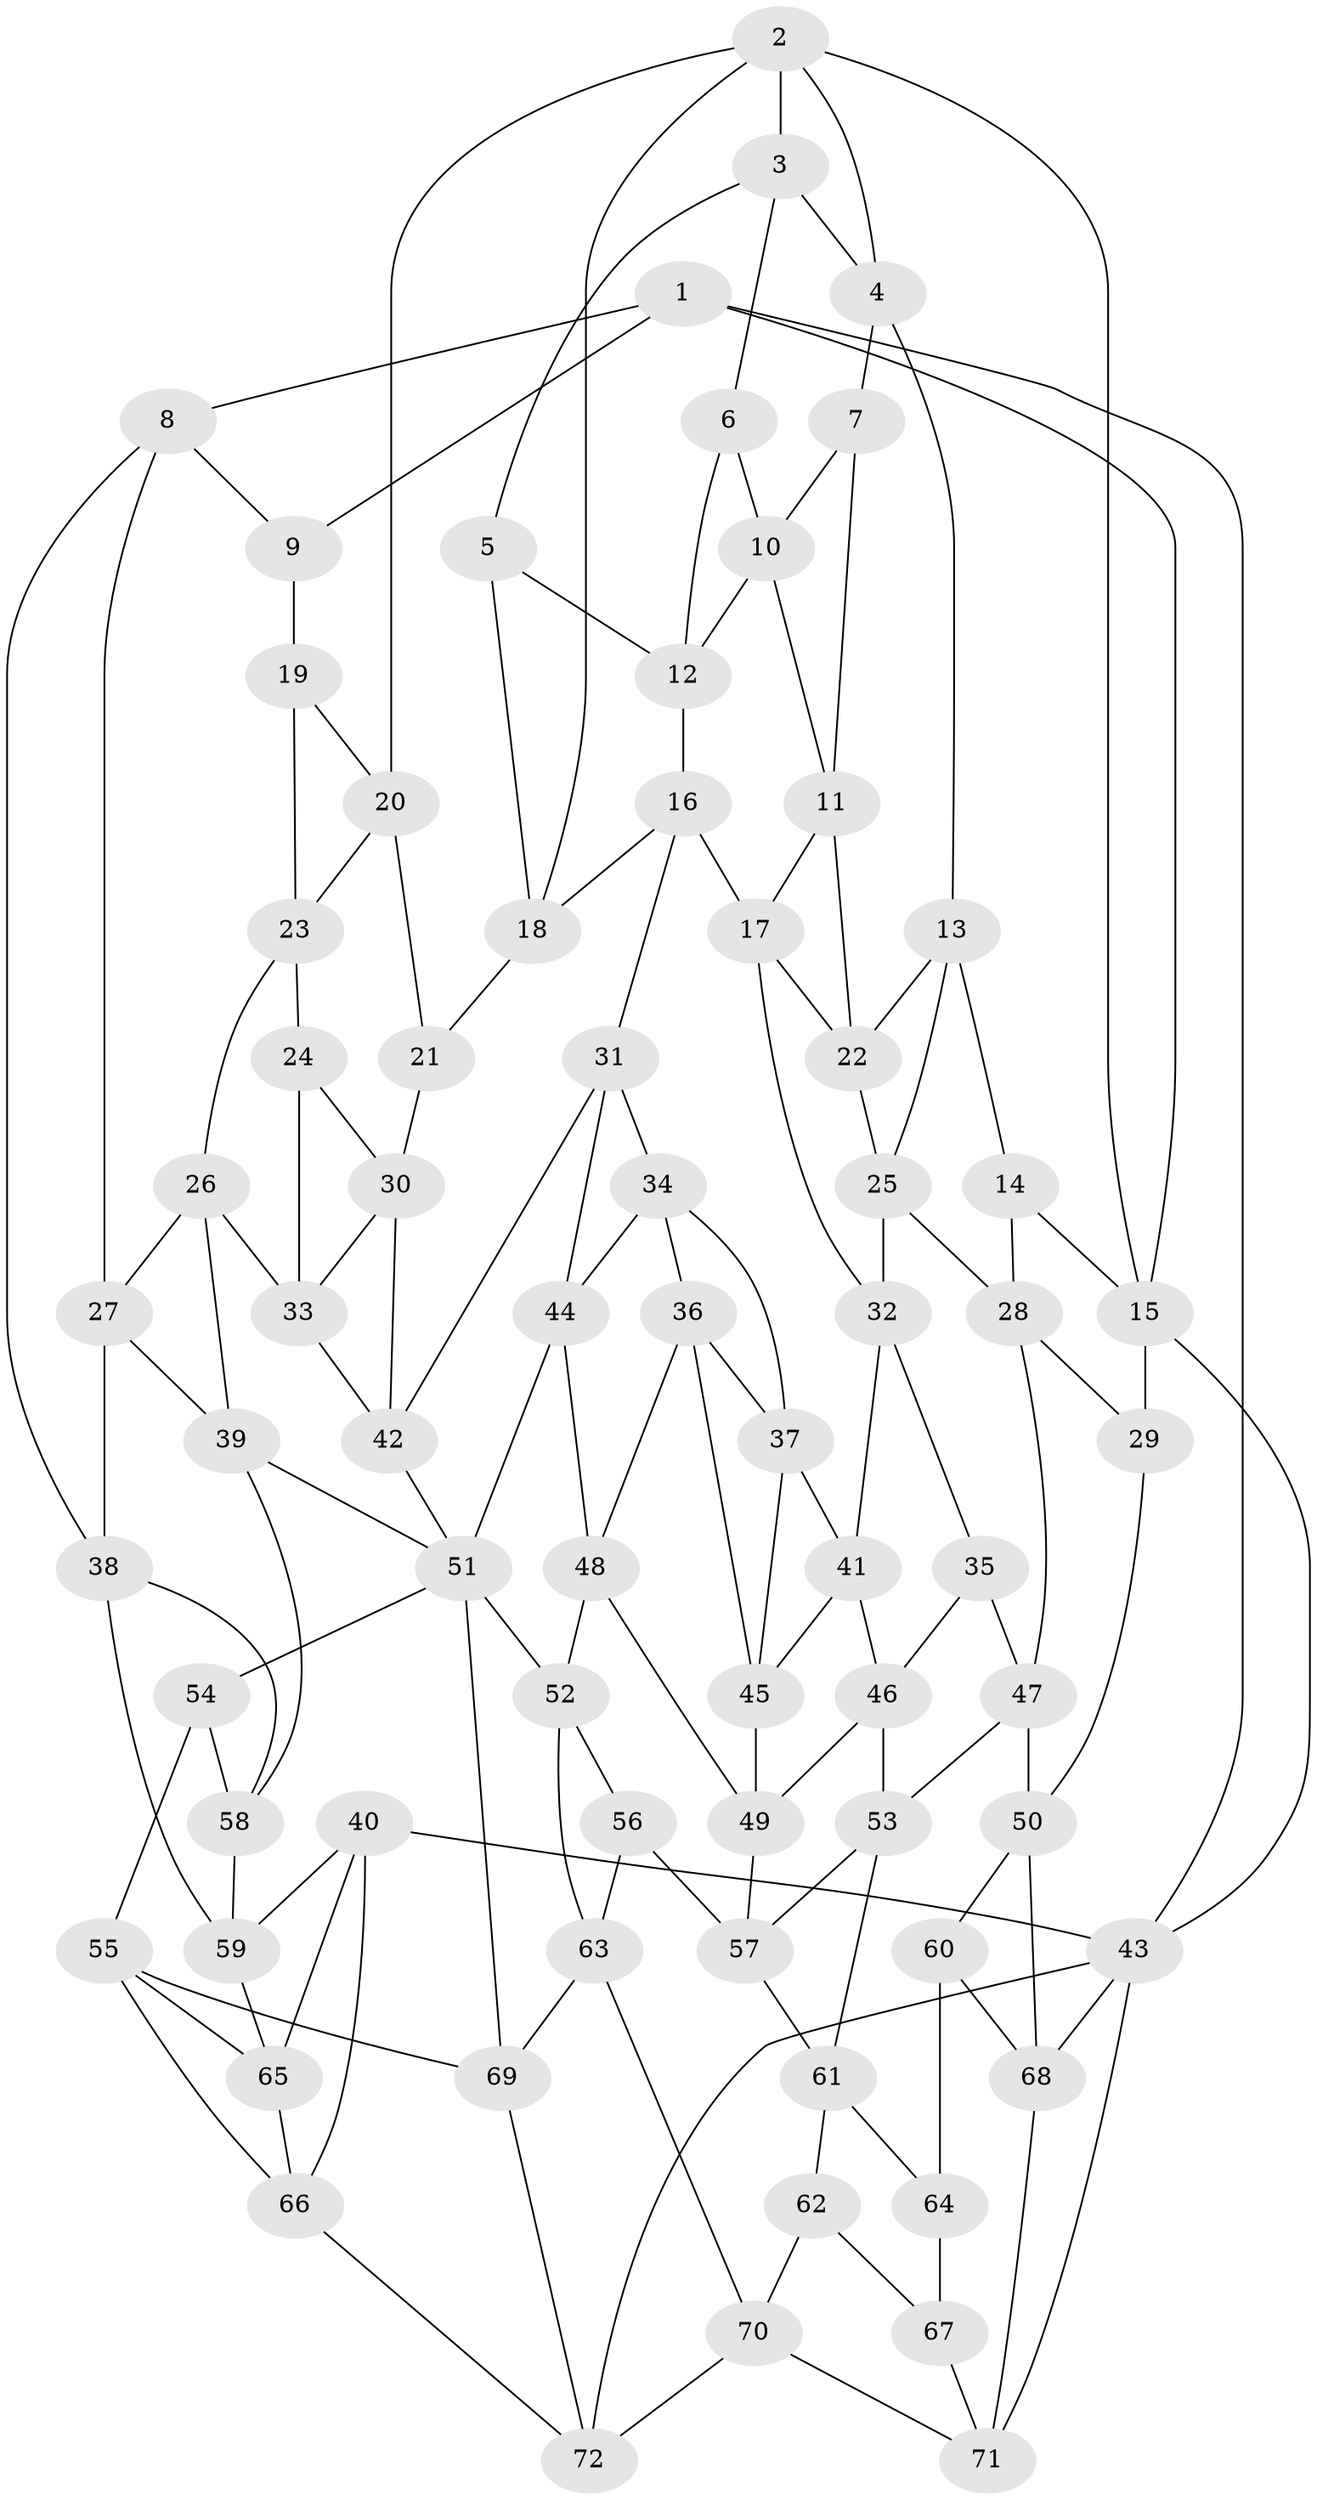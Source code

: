 // original degree distribution, {3: 0.013888888888888888, 6: 0.22916666666666666, 5: 0.5138888888888888, 4: 0.24305555555555555}
// Generated by graph-tools (version 1.1) at 2025/51/03/09/25 03:51:02]
// undirected, 72 vertices, 139 edges
graph export_dot {
graph [start="1"]
  node [color=gray90,style=filled];
  1;
  2;
  3;
  4;
  5;
  6;
  7;
  8;
  9;
  10;
  11;
  12;
  13;
  14;
  15;
  16;
  17;
  18;
  19;
  20;
  21;
  22;
  23;
  24;
  25;
  26;
  27;
  28;
  29;
  30;
  31;
  32;
  33;
  34;
  35;
  36;
  37;
  38;
  39;
  40;
  41;
  42;
  43;
  44;
  45;
  46;
  47;
  48;
  49;
  50;
  51;
  52;
  53;
  54;
  55;
  56;
  57;
  58;
  59;
  60;
  61;
  62;
  63;
  64;
  65;
  66;
  67;
  68;
  69;
  70;
  71;
  72;
  1 -- 8 [weight=1.0];
  1 -- 9 [weight=1.0];
  1 -- 15 [weight=1.0];
  1 -- 43 [weight=1.0];
  2 -- 3 [weight=1.0];
  2 -- 4 [weight=1.0];
  2 -- 15 [weight=1.0];
  2 -- 18 [weight=1.0];
  2 -- 20 [weight=1.0];
  3 -- 4 [weight=1.0];
  3 -- 5 [weight=1.0];
  3 -- 6 [weight=1.0];
  4 -- 7 [weight=1.0];
  4 -- 13 [weight=1.0];
  5 -- 12 [weight=1.0];
  5 -- 18 [weight=1.0];
  6 -- 10 [weight=1.0];
  6 -- 12 [weight=1.0];
  7 -- 10 [weight=1.0];
  7 -- 11 [weight=1.0];
  8 -- 9 [weight=1.0];
  8 -- 27 [weight=1.0];
  8 -- 38 [weight=1.0];
  9 -- 19 [weight=2.0];
  10 -- 11 [weight=1.0];
  10 -- 12 [weight=1.0];
  11 -- 17 [weight=1.0];
  11 -- 22 [weight=1.0];
  12 -- 16 [weight=1.0];
  13 -- 14 [weight=1.0];
  13 -- 22 [weight=1.0];
  13 -- 25 [weight=1.0];
  14 -- 15 [weight=1.0];
  14 -- 28 [weight=1.0];
  15 -- 29 [weight=1.0];
  15 -- 43 [weight=1.0];
  16 -- 17 [weight=1.0];
  16 -- 18 [weight=1.0];
  16 -- 31 [weight=1.0];
  17 -- 22 [weight=1.0];
  17 -- 32 [weight=1.0];
  18 -- 21 [weight=1.0];
  19 -- 20 [weight=1.0];
  19 -- 23 [weight=1.0];
  20 -- 21 [weight=1.0];
  20 -- 23 [weight=1.0];
  21 -- 30 [weight=1.0];
  22 -- 25 [weight=1.0];
  23 -- 24 [weight=1.0];
  23 -- 26 [weight=1.0];
  24 -- 30 [weight=1.0];
  24 -- 33 [weight=1.0];
  25 -- 28 [weight=1.0];
  25 -- 32 [weight=1.0];
  26 -- 27 [weight=1.0];
  26 -- 33 [weight=1.0];
  26 -- 39 [weight=1.0];
  27 -- 38 [weight=1.0];
  27 -- 39 [weight=1.0];
  28 -- 29 [weight=1.0];
  28 -- 47 [weight=1.0];
  29 -- 50 [weight=1.0];
  30 -- 33 [weight=1.0];
  30 -- 42 [weight=1.0];
  31 -- 34 [weight=1.0];
  31 -- 42 [weight=1.0];
  31 -- 44 [weight=1.0];
  32 -- 35 [weight=1.0];
  32 -- 41 [weight=1.0];
  33 -- 42 [weight=1.0];
  34 -- 36 [weight=1.0];
  34 -- 37 [weight=1.0];
  34 -- 44 [weight=1.0];
  35 -- 46 [weight=1.0];
  35 -- 47 [weight=1.0];
  36 -- 37 [weight=1.0];
  36 -- 45 [weight=1.0];
  36 -- 48 [weight=1.0];
  37 -- 41 [weight=1.0];
  37 -- 45 [weight=1.0];
  38 -- 58 [weight=1.0];
  38 -- 59 [weight=1.0];
  39 -- 51 [weight=1.0];
  39 -- 58 [weight=1.0];
  40 -- 43 [weight=1.0];
  40 -- 59 [weight=1.0];
  40 -- 65 [weight=1.0];
  40 -- 66 [weight=1.0];
  41 -- 45 [weight=1.0];
  41 -- 46 [weight=1.0];
  42 -- 51 [weight=1.0];
  43 -- 68 [weight=1.0];
  43 -- 71 [weight=1.0];
  43 -- 72 [weight=1.0];
  44 -- 48 [weight=1.0];
  44 -- 51 [weight=1.0];
  45 -- 49 [weight=1.0];
  46 -- 49 [weight=1.0];
  46 -- 53 [weight=1.0];
  47 -- 50 [weight=1.0];
  47 -- 53 [weight=1.0];
  48 -- 49 [weight=1.0];
  48 -- 52 [weight=1.0];
  49 -- 57 [weight=1.0];
  50 -- 60 [weight=1.0];
  50 -- 68 [weight=1.0];
  51 -- 52 [weight=1.0];
  51 -- 54 [weight=1.0];
  51 -- 69 [weight=1.0];
  52 -- 56 [weight=1.0];
  52 -- 63 [weight=1.0];
  53 -- 57 [weight=1.0];
  53 -- 61 [weight=1.0];
  54 -- 55 [weight=1.0];
  54 -- 58 [weight=1.0];
  55 -- 65 [weight=1.0];
  55 -- 66 [weight=1.0];
  55 -- 69 [weight=1.0];
  56 -- 57 [weight=1.0];
  56 -- 63 [weight=1.0];
  57 -- 61 [weight=1.0];
  58 -- 59 [weight=1.0];
  59 -- 65 [weight=1.0];
  60 -- 64 [weight=1.0];
  60 -- 68 [weight=1.0];
  61 -- 62 [weight=1.0];
  61 -- 64 [weight=1.0];
  62 -- 67 [weight=1.0];
  62 -- 70 [weight=1.0];
  63 -- 69 [weight=1.0];
  63 -- 70 [weight=1.0];
  64 -- 67 [weight=2.0];
  65 -- 66 [weight=1.0];
  66 -- 72 [weight=1.0];
  67 -- 71 [weight=1.0];
  68 -- 71 [weight=1.0];
  69 -- 72 [weight=1.0];
  70 -- 71 [weight=1.0];
  70 -- 72 [weight=1.0];
}
